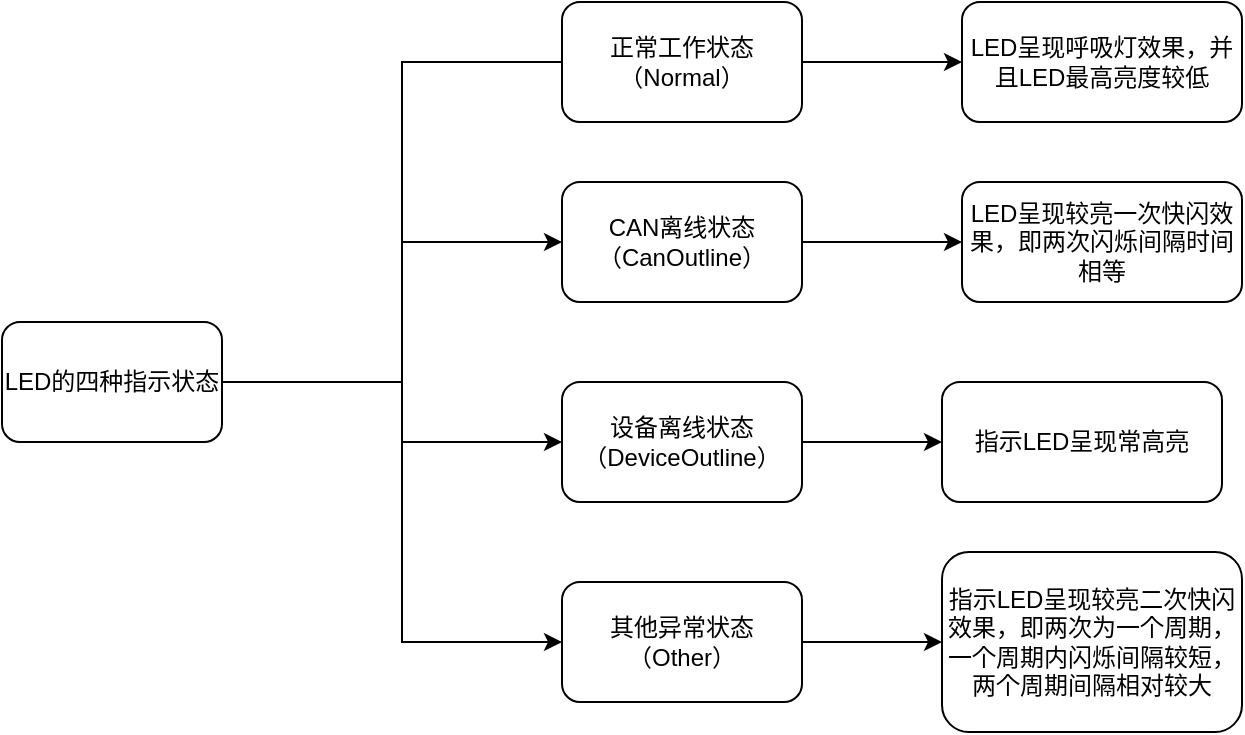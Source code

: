 <mxfile version="26.0.6">
  <diagram name="第 1 页" id="ldMnYNTmYc23vsYf0se5">
    <mxGraphModel dx="882" dy="603" grid="1" gridSize="10" guides="1" tooltips="1" connect="1" arrows="1" fold="1" page="1" pageScale="1" pageWidth="827" pageHeight="1169" math="0" shadow="0">
      <root>
        <mxCell id="0" />
        <mxCell id="1" parent="0" />
        <mxCell id="dSQqZs26Awb8lVVxujO8-5" value="" style="edgeStyle=orthogonalEdgeStyle;rounded=0;orthogonalLoop=1;jettySize=auto;html=1;" edge="1" parent="1" source="dSQqZs26Awb8lVVxujO8-2">
          <mxGeometry relative="1" as="geometry">
            <mxPoint x="370" y="250" as="targetPoint" />
            <Array as="points">
              <mxPoint x="280" y="410" />
              <mxPoint x="280" y="250" />
            </Array>
          </mxGeometry>
        </mxCell>
        <mxCell id="dSQqZs26Awb8lVVxujO8-17" style="edgeStyle=orthogonalEdgeStyle;rounded=0;orthogonalLoop=1;jettySize=auto;html=1;" edge="1" parent="1" source="dSQqZs26Awb8lVVxujO8-2" target="dSQqZs26Awb8lVVxujO8-11">
          <mxGeometry relative="1" as="geometry">
            <Array as="points">
              <mxPoint x="280" y="410" />
              <mxPoint x="280" y="340" />
            </Array>
          </mxGeometry>
        </mxCell>
        <mxCell id="dSQqZs26Awb8lVVxujO8-18" style="edgeStyle=orthogonalEdgeStyle;rounded=0;orthogonalLoop=1;jettySize=auto;html=1;entryX=0;entryY=0.5;entryDx=0;entryDy=0;" edge="1" parent="1" source="dSQqZs26Awb8lVVxujO8-2" target="dSQqZs26Awb8lVVxujO8-16">
          <mxGeometry relative="1" as="geometry">
            <Array as="points">
              <mxPoint x="280" y="410" />
              <mxPoint x="280" y="440" />
            </Array>
          </mxGeometry>
        </mxCell>
        <mxCell id="dSQqZs26Awb8lVVxujO8-19" style="edgeStyle=orthogonalEdgeStyle;rounded=0;orthogonalLoop=1;jettySize=auto;html=1;" edge="1" parent="1" source="dSQqZs26Awb8lVVxujO8-2" target="dSQqZs26Awb8lVVxujO8-20">
          <mxGeometry relative="1" as="geometry">
            <mxPoint x="210" y="480" as="targetPoint" />
            <Array as="points">
              <mxPoint x="280" y="410" />
              <mxPoint x="280" y="540" />
            </Array>
          </mxGeometry>
        </mxCell>
        <mxCell id="dSQqZs26Awb8lVVxujO8-2" value="LED的四种指示状态" style="rounded=1;whiteSpace=wrap;html=1;" vertex="1" parent="1">
          <mxGeometry x="80" y="380" width="110" height="60" as="geometry" />
        </mxCell>
        <mxCell id="dSQqZs26Awb8lVVxujO8-25" value="" style="edgeStyle=orthogonalEdgeStyle;rounded=0;orthogonalLoop=1;jettySize=auto;html=1;" edge="1" parent="1" source="dSQqZs26Awb8lVVxujO8-3" target="dSQqZs26Awb8lVVxujO8-24">
          <mxGeometry relative="1" as="geometry" />
        </mxCell>
        <mxCell id="dSQqZs26Awb8lVVxujO8-3" value="正常工作状态（Normal）" style="whiteSpace=wrap;html=1;rounded=1;" vertex="1" parent="1">
          <mxGeometry x="360" y="220" width="120" height="60" as="geometry" />
        </mxCell>
        <mxCell id="dSQqZs26Awb8lVVxujO8-27" value="" style="edgeStyle=orthogonalEdgeStyle;rounded=0;orthogonalLoop=1;jettySize=auto;html=1;" edge="1" parent="1" source="dSQqZs26Awb8lVVxujO8-11" target="dSQqZs26Awb8lVVxujO8-26">
          <mxGeometry relative="1" as="geometry" />
        </mxCell>
        <mxCell id="dSQqZs26Awb8lVVxujO8-11" value="CAN离线状态（CanOutline）" style="rounded=1;whiteSpace=wrap;html=1;" vertex="1" parent="1">
          <mxGeometry x="360" y="310" width="120" height="60" as="geometry" />
        </mxCell>
        <mxCell id="dSQqZs26Awb8lVVxujO8-29" value="" style="edgeStyle=orthogonalEdgeStyle;rounded=0;orthogonalLoop=1;jettySize=auto;html=1;" edge="1" parent="1" source="dSQqZs26Awb8lVVxujO8-16" target="dSQqZs26Awb8lVVxujO8-28">
          <mxGeometry relative="1" as="geometry" />
        </mxCell>
        <mxCell id="dSQqZs26Awb8lVVxujO8-16" value="设备离线状态（DeviceOutline）" style="rounded=1;whiteSpace=wrap;html=1;" vertex="1" parent="1">
          <mxGeometry x="360" y="410" width="120" height="60" as="geometry" />
        </mxCell>
        <mxCell id="dSQqZs26Awb8lVVxujO8-31" value="" style="edgeStyle=orthogonalEdgeStyle;rounded=0;orthogonalLoop=1;jettySize=auto;html=1;" edge="1" parent="1" source="dSQqZs26Awb8lVVxujO8-20" target="dSQqZs26Awb8lVVxujO8-30">
          <mxGeometry relative="1" as="geometry" />
        </mxCell>
        <mxCell id="dSQqZs26Awb8lVVxujO8-20" value="其他异常状态（Other）" style="rounded=1;whiteSpace=wrap;html=1;" vertex="1" parent="1">
          <mxGeometry x="360" y="510" width="120" height="60" as="geometry" />
        </mxCell>
        <mxCell id="dSQqZs26Awb8lVVxujO8-24" value="LED呈现呼吸灯效果，并且LED最高亮度较低" style="whiteSpace=wrap;html=1;rounded=1;" vertex="1" parent="1">
          <mxGeometry x="560" y="220" width="140" height="60" as="geometry" />
        </mxCell>
        <mxCell id="dSQqZs26Awb8lVVxujO8-26" value="LED呈现较亮一次快闪效果，即两次闪烁间隔时间相等" style="rounded=1;whiteSpace=wrap;html=1;" vertex="1" parent="1">
          <mxGeometry x="560" y="310" width="140" height="60" as="geometry" />
        </mxCell>
        <mxCell id="dSQqZs26Awb8lVVxujO8-28" value="指示LED呈现常高亮" style="rounded=1;whiteSpace=wrap;html=1;" vertex="1" parent="1">
          <mxGeometry x="550" y="410" width="140" height="60" as="geometry" />
        </mxCell>
        <mxCell id="dSQqZs26Awb8lVVxujO8-30" value="指示LED呈现较亮二次快闪效果，即两次为一个周期，一个周期内闪烁间隔较短，两个周期间隔相对较大" style="rounded=1;whiteSpace=wrap;html=1;" vertex="1" parent="1">
          <mxGeometry x="550" y="495" width="150" height="90" as="geometry" />
        </mxCell>
      </root>
    </mxGraphModel>
  </diagram>
</mxfile>
